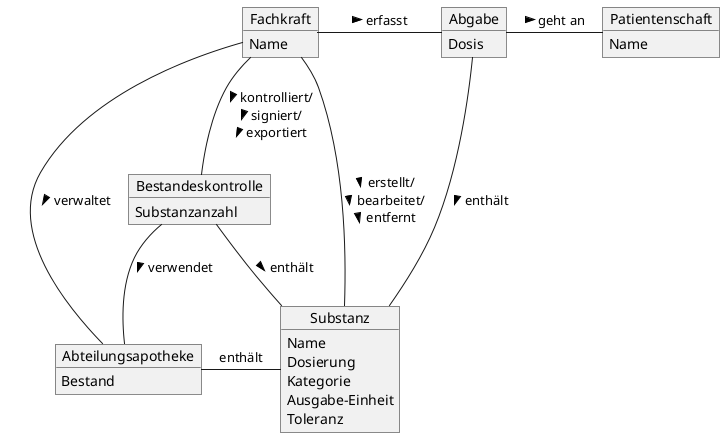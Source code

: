 # Drugstore Fachklassen

Erster Wurf, kein korrektes UML

@startuml

object Fachkraft
object Abgabe
object Patientenschaft
object Bestandeskontrolle
object Abteilungsapotheke
object Substanz

Fachkraft -right- Abgabe: > erfasst
Abgabe -right- Patientenschaft: > geht an
Abgabe -down- Substanz: > enthält

Abteilungsapotheke -right- Substanz: enthält
Fachkraft -down- Bestandeskontrolle: > kontrolliert/\n> signiert/\n> exportiert

Bestandeskontrolle -- Abteilungsapotheke: > verwendet
Bestandeskontrolle -- Substanz: > enthält

Fachkraft -- Abteilungsapotheke: > verwaltet
Fachkraft -- Substanz: > erstellt/\n> bearbeitet/\n> entfernt

Fachkraft : Name
Abgabe : Dosis
Patientenschaft : Name
Bestandeskontrolle : Substanzanzahl
Abteilungsapotheke : Bestand
Substanz : Name
Substanz : Dosierung
Substanz : Kategorie
Substanz : Ausgabe-Einheit
Substanz : Toleranz

@enduml
